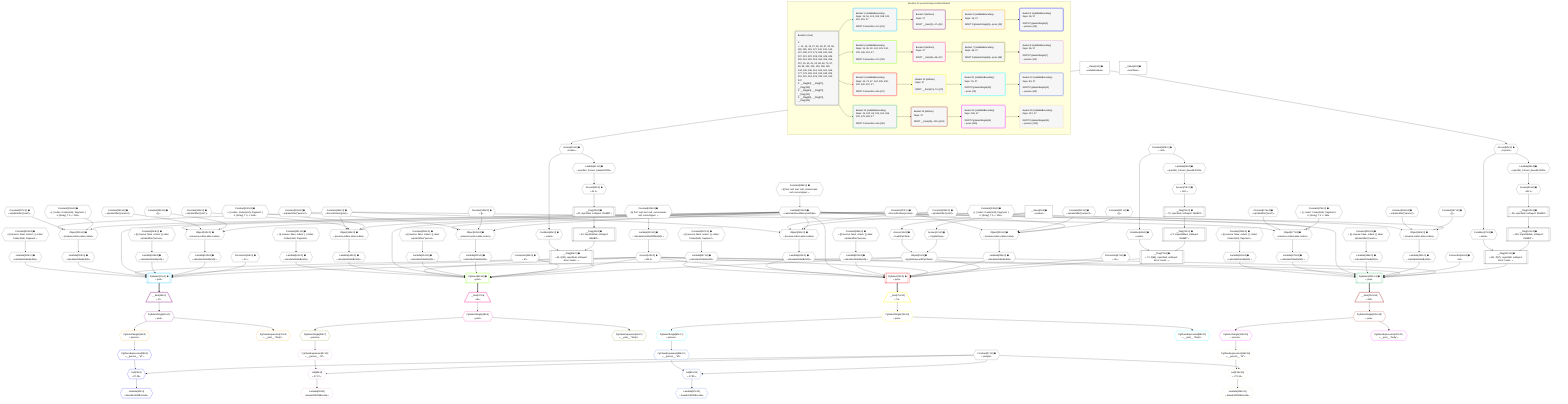 %%{init: {'themeVariables': { 'fontSize': '12px'}}}%%
graph TD
    classDef path fill:#eee,stroke:#000,color:#000
    classDef plan fill:#fff,stroke-width:1px,color:#000
    classDef itemplan fill:#fff,stroke-width:2px,color:#000
    classDef unbatchedplan fill:#dff,stroke-width:1px,color:#000
    classDef sideeffectplan fill:#fcc,stroke-width:2px,color:#000
    classDef bucket fill:#f6f6f6,color:#000,stroke-width:2px,text-align:left


    %% plan dependencies
    Object128{{"Object[128∈0] ➊<br />ᐸ{reverse,orders,alias,codec}ᐳ"}}:::plan
    Lambda120{{"Lambda[120∈0] ➊<br />ᐸcalculateShouldReverseOrderᐳ"}}:::plan
    Constant125{{"Constant[125∈0] ➊<br />ᐸ[]ᐳ"}}:::plan
    Constant126{{"Constant[126∈0] ➊<br />ᐸsql.identifier(”person”)ᐳ"}}:::plan
    Constant127{{"Constant[127∈0] ➊<br />ᐸRecordCodec(person)ᐳ"}}:::plan
    Lambda120 & Constant125 & Constant126 & Constant127 --> Object128
    Object145{{"Object[145∈0] ➊<br />ᐸ{reverse,orders,alias,codec}ᐳ"}}:::plan
    Constant142{{"Constant[142∈0] ➊<br />ᐸ[ { codec: Codec(int4), fragment: { n: [Array], f: 0, c: 266ᐳ"}}:::plan
    Constant143{{"Constant[143∈0] ➊<br />ᐸsql.identifier(”post”)ᐳ"}}:::plan
    Constant144{{"Constant[144∈0] ➊<br />ᐸRecordCodec(post)ᐳ"}}:::plan
    Lambda120 & Constant142 & Constant143 & Constant144 --> Object145
    Object160{{"Object[160∈0] ➊<br />ᐸ{reverse,orders,alias,codec}ᐳ"}}:::plan
    Constant157{{"Constant[157∈0] ➊<br />ᐸ[]ᐳ"}}:::plan
    Constant158{{"Constant[158∈0] ➊<br />ᐸsql.identifier(”person”)ᐳ"}}:::plan
    Lambda120 & Constant157 & Constant158 & Constant127 --> Object160
    Object177{{"Object[177∈0] ➊<br />ᐸ{reverse,orders,alias,codec}ᐳ"}}:::plan
    Constant174{{"Constant[174∈0] ➊<br />ᐸ[ { codec: Codec(int4), fragment: { n: [Array], f: 0, c: 266ᐳ"}}:::plan
    Constant175{{"Constant[175∈0] ➊<br />ᐸsql.identifier(”post”)ᐳ"}}:::plan
    Lambda120 & Constant174 & Constant175 & Constant144 --> Object177
    Object192{{"Object[192∈0] ➊<br />ᐸ{reverse,orders,alias,codec}ᐳ"}}:::plan
    Constant189{{"Constant[189∈0] ➊<br />ᐸ[]ᐳ"}}:::plan
    Constant190{{"Constant[190∈0] ➊<br />ᐸsql.identifier(”person”)ᐳ"}}:::plan
    Lambda120 & Constant189 & Constant190 & Constant127 --> Object192
    Object209{{"Object[209∈0] ➊<br />ᐸ{reverse,orders,alias,codec}ᐳ"}}:::plan
    Constant206{{"Constant[206∈0] ➊<br />ᐸ[ { codec: Codec(int4), fragment: { n: [Array], f: 0, c: 266ᐳ"}}:::plan
    Constant207{{"Constant[207∈0] ➊<br />ᐸsql.identifier(”post”)ᐳ"}}:::plan
    Lambda120 & Constant206 & Constant207 & Constant144 --> Object209
    Object224{{"Object[224∈0] ➊<br />ᐸ{reverse,orders,alias,codec}ᐳ"}}:::plan
    Constant221{{"Constant[221∈0] ➊<br />ᐸ[]ᐳ"}}:::plan
    Constant222{{"Constant[222∈0] ➊<br />ᐸsql.identifier(”person”)ᐳ"}}:::plan
    Lambda120 & Constant221 & Constant222 & Constant127 --> Object224
    Object241{{"Object[241∈0] ➊<br />ᐸ{reverse,orders,alias,codec}ᐳ"}}:::plan
    Constant238{{"Constant[238∈0] ➊<br />ᐸ[ { codec: Codec(int4), fragment: { n: [Array], f: 0, c: 266ᐳ"}}:::plan
    Constant239{{"Constant[239∈0] ➊<br />ᐸsql.identifier(”post”)ᐳ"}}:::plan
    Lambda120 & Constant238 & Constant239 & Constant144 --> Object241
    Object15{{"Object[15∈0] ➊<br />ᐸ{pgSettings,withPgClient}ᐳ"}}:::plan
    Access13{{"Access[13∈0] ➊<br />ᐸ2.pgSettingsᐳ"}}:::plan
    Access14{{"Access[14∈0] ➊<br />ᐸ2.withPgClientᐳ"}}:::plan
    Access13 & Access14 --> Object15
    __Flag45[["__Flag[45∈0] ➊<br />ᐸ44, if(40), rejectNull, onReject: Error: Invali…ᐳ"]]:::plan
    __Flag44[["__Flag[44∈0] ➊<br />ᐸ43, trapInhibited, onReject: INHIBITᐳ"]]:::plan
    Condition40{{"Condition[40∈0] ➊<br />ᐸexistsᐳ"}}:::plan
    __Flag44 & Condition40 --> __Flag45
    __Flag73[["__Flag[73∈0] ➊<br />ᐸ72, if(68), rejectNull, onReject: Error: Invali…ᐳ"]]:::plan
    __Flag72[["__Flag[72∈0] ➊<br />ᐸ71, trapInhibited, onReject: INHIBITᐳ"]]:::plan
    Condition68{{"Condition[68∈0] ➊<br />ᐸexistsᐳ"}}:::plan
    __Flag72 & Condition68 --> __Flag73
    __Flag102[["__Flag[102∈0] ➊<br />ᐸ101, if(97), rejectNull, onReject: Error: Invali…ᐳ"]]:::plan
    __Flag101[["__Flag[101∈0] ➊<br />ᐸ100, trapInhibited, onReject: INHIBITᐳ"]]:::plan
    Condition97{{"Condition[97∈0] ➊<br />ᐸexistsᐳ"}}:::plan
    __Flag101 & Condition97 --> __Flag102
    __Value2["__Value[2∈0] ➊<br />ᐸcontextᐳ"]:::plan
    __Value2 --> Access13
    __Value2 --> Access14
    Access35{{"Access[35∈0] ➊<br />ᐸ0.aliceᐳ"}}:::plan
    __Value0["__Value[0∈0] ➊<br />ᐸvariableValuesᐳ"]:::plan
    __Value0 --> Access35
    Access35 --> Condition40
    Lambda41{{"Lambda[41∈0] ➊<br />ᐸspecifier_Person_base64JSONᐳ"}}:::plan
    Access35 --> Lambda41
    Access42{{"Access[42∈0] ➊<br />ᐸ41.1ᐳ"}}:::plan
    Lambda41 --> Access42
    __Flag43[["__Flag[43∈0] ➊<br />ᐸ42, rejectNull, onReject: INHIBITᐳ"]]:::plan
    Access42 --> __Flag43
    __Flag43 --> __Flag44
    Constant118{{"Constant[118∈0] ➊<br />ᐸnullᐳ"}}:::plan
    Constant118 --> Condition68
    Lambda69{{"Lambda[69∈0] ➊<br />ᐸspecifier_Person_base64JSONᐳ"}}:::plan
    Constant118 --> Lambda69
    Access70{{"Access[70∈0] ➊<br />ᐸ69.1ᐳ"}}:::plan
    Lambda69 --> Access70
    __Flag71[["__Flag[71∈0] ➊<br />ᐸ70, rejectNull, onReject: INHIBITᐳ"]]:::plan
    Access70 --> __Flag71
    __Flag71 --> __Flag72
    Access92{{"Access[92∈0] ➊<br />ᐸ0.post3ᐳ"}}:::plan
    __Value0 --> Access92
    Access92 --> Condition97
    Lambda98{{"Lambda[98∈0] ➊<br />ᐸspecifier_Person_base64JSONᐳ"}}:::plan
    Access92 --> Lambda98
    Access99{{"Access[99∈0] ➊<br />ᐸ98.1ᐳ"}}:::plan
    Lambda98 --> Access99
    __Flag100[["__Flag[100∈0] ➊<br />ᐸ99, rejectNull, onReject: INHIBITᐳ"]]:::plan
    Access99 --> __Flag100
    __Flag100 --> __Flag101
    Constant248{{"Constant[248∈0] ➊<br />ᐸ§{ first: null, last: null, cursorLower: null, cursorUpper: ᐳ"}}:::plan
    Constant248 --> Lambda120
    Lambda123{{"Lambda[123∈0] ➊<br />ᐸcalculateLimitAndOffsetSQLᐳ"}}:::plan
    Constant249{{"Constant[249∈0] ➊<br />ᐸ§{ first: null, last: null, cursorLower: null, cursorUpper: ᐳ"}}:::plan
    Constant249 --> Lambda123
    Access124{{"Access[124∈0] ➊<br />ᐸ123.0ᐳ"}}:::plan
    Lambda123 --> Access124
    Lambda129{{"Lambda[129∈0] ➊<br />ᐸcalculateOrderBySQLᐳ"}}:::plan
    Object128 --> Lambda129
    Lambda134{{"Lambda[134∈0] ➊<br />ᐸcalculateOrderBySQLᐳ"}}:::plan
    Constant250{{"Constant[250∈0] ➊<br />ᐸ§{ reverse: false, orders: [], alias: sql.identifier(”personᐳ"}}:::plan
    Constant250 --> Lambda134
    Lambda146{{"Lambda[146∈0] ➊<br />ᐸcalculateOrderBySQLᐳ"}}:::plan
    Object145 --> Lambda146
    Lambda151{{"Lambda[151∈0] ➊<br />ᐸcalculateOrderBySQLᐳ"}}:::plan
    Constant251{{"Constant[251∈0] ➊<br />ᐸ§{ reverse: false, orders: [ { codec: Codec(int4), fragment:ᐳ"}}:::plan
    Constant251 --> Lambda151
    Lambda161{{"Lambda[161∈0] ➊<br />ᐸcalculateOrderBySQLᐳ"}}:::plan
    Object160 --> Lambda161
    Lambda166{{"Lambda[166∈0] ➊<br />ᐸcalculateOrderBySQLᐳ"}}:::plan
    Constant252{{"Constant[252∈0] ➊<br />ᐸ§{ reverse: false, orders: [], alias: sql.identifier(”personᐳ"}}:::plan
    Constant252 --> Lambda166
    Lambda178{{"Lambda[178∈0] ➊<br />ᐸcalculateOrderBySQLᐳ"}}:::plan
    Object177 --> Lambda178
    Lambda183{{"Lambda[183∈0] ➊<br />ᐸcalculateOrderBySQLᐳ"}}:::plan
    Constant253{{"Constant[253∈0] ➊<br />ᐸ§{ reverse: false, orders: [ { codec: Codec(int4), fragment:ᐳ"}}:::plan
    Constant253 --> Lambda183
    Lambda193{{"Lambda[193∈0] ➊<br />ᐸcalculateOrderBySQLᐳ"}}:::plan
    Object192 --> Lambda193
    Lambda198{{"Lambda[198∈0] ➊<br />ᐸcalculateOrderBySQLᐳ"}}:::plan
    Constant254{{"Constant[254∈0] ➊<br />ᐸ§{ reverse: false, orders: [], alias: sql.identifier(”personᐳ"}}:::plan
    Constant254 --> Lambda198
    Lambda210{{"Lambda[210∈0] ➊<br />ᐸcalculateOrderBySQLᐳ"}}:::plan
    Object209 --> Lambda210
    Lambda215{{"Lambda[215∈0] ➊<br />ᐸcalculateOrderBySQLᐳ"}}:::plan
    Constant255{{"Constant[255∈0] ➊<br />ᐸ§{ reverse: false, orders: [ { codec: Codec(int4), fragment:ᐳ"}}:::plan
    Constant255 --> Lambda215
    Lambda225{{"Lambda[225∈0] ➊<br />ᐸcalculateOrderBySQLᐳ"}}:::plan
    Object224 --> Lambda225
    Lambda230{{"Lambda[230∈0] ➊<br />ᐸcalculateOrderBySQLᐳ"}}:::plan
    Constant256{{"Constant[256∈0] ➊<br />ᐸ§{ reverse: false, orders: [], alias: sql.identifier(”personᐳ"}}:::plan
    Constant256 --> Lambda230
    Lambda242{{"Lambda[242∈0] ➊<br />ᐸcalculateOrderBySQLᐳ"}}:::plan
    Object241 --> Lambda242
    Lambda247{{"Lambda[247∈0] ➊<br />ᐸcalculateOrderBySQLᐳ"}}:::plan
    Constant257{{"Constant[257∈0] ➊<br />ᐸ§{ reverse: false, orders: [ { codec: Codec(int4), fragment:ᐳ"}}:::plan
    Constant257 --> Lambda247
    __Value4["__Value[4∈0] ➊<br />ᐸrootValueᐳ"]:::plan
    Connection16{{"Connection[16∈0] ➊<br />ᐸ12ᐳ"}}:::plan
    Constant27{{"Constant[27∈0] ➊<br />ᐸ'people'ᐳ"}}:::plan
    Connection39{{"Connection[39∈0] ➊<br />ᐸ37ᐳ"}}:::plan
    Connection67{{"Connection[67∈0] ➊<br />ᐸ65ᐳ"}}:::plan
    Connection96{{"Connection[96∈0] ➊<br />ᐸ94ᐳ"}}:::plan
    PgSelect17[["PgSelect[17∈1] ➊<br />ᐸpostᐳ"]]:::plan
    Object15 & Connection16 & Access124 & Lambda193 & Lambda198 & Lambda120 & Access124 & Lambda210 & Lambda215 --> PgSelect17
    __Item18[/"__Item[18∈2]<br />ᐸ17ᐳ"\]:::itemplan
    PgSelect17 ==> __Item18
    PgSelectSingle19{{"PgSelectSingle[19∈2]<br />ᐸpostᐳ"}}:::plan
    __Item18 --> PgSelectSingle19
    PgSelectSingle26{{"PgSelectSingle[26∈3]<br />ᐸpersonᐳ"}}:::plan
    PgSelectSingle19 --> PgSelectSingle26
    PgClassExpression31{{"PgClassExpression[31∈3]<br />ᐸ__post__.”body”ᐳ"}}:::plan
    PgSelectSingle19 --> PgClassExpression31
    List29{{"List[29∈4]<br />ᐸ27,28ᐳ"}}:::plan
    PgClassExpression28{{"PgClassExpression[28∈4]<br />ᐸ__person__.”id”ᐳ"}}:::plan
    Constant27 & PgClassExpression28 --> List29
    PgSelectSingle26 --> PgClassExpression28
    Lambda30{{"Lambda[30∈4]<br />ᐸbase64JSONEncodeᐳ"}}:::plan
    List29 --> Lambda30
    PgSelect46[["PgSelect[46∈5] ➊<br />ᐸpostᐳ"]]:::plan
    Object15 & __Flag45 & Connection39 & Access124 & Lambda129 & Lambda134 & Lambda120 & Access124 & Lambda146 & Lambda151 --> PgSelect46
    __Item47[/"__Item[47∈6]<br />ᐸ46ᐳ"\]:::itemplan
    PgSelect46 ==> __Item47
    PgSelectSingle48{{"PgSelectSingle[48∈6]<br />ᐸpostᐳ"}}:::plan
    __Item47 --> PgSelectSingle48
    PgSelectSingle55{{"PgSelectSingle[55∈7]<br />ᐸpersonᐳ"}}:::plan
    PgSelectSingle48 --> PgSelectSingle55
    PgClassExpression60{{"PgClassExpression[60∈7]<br />ᐸ__post__.”body”ᐳ"}}:::plan
    PgSelectSingle48 --> PgClassExpression60
    List58{{"List[58∈8]<br />ᐸ27,57ᐳ"}}:::plan
    PgClassExpression57{{"PgClassExpression[57∈8]<br />ᐸ__person__.”id”ᐳ"}}:::plan
    Constant27 & PgClassExpression57 --> List58
    PgSelectSingle55 --> PgClassExpression57
    Lambda59{{"Lambda[59∈8]<br />ᐸbase64JSONEncodeᐳ"}}:::plan
    List58 --> Lambda59
    PgSelect74[["PgSelect[74∈9] ➊<br />ᐸpostᐳ"]]:::plan
    Object15 & __Flag73 & Connection67 & Access124 & Lambda225 & Lambda230 & Lambda120 & Access124 & Lambda242 & Lambda247 --> PgSelect74
    __Item75[/"__Item[75∈10]<br />ᐸ74ᐳ"\]:::itemplan
    PgSelect74 ==> __Item75
    PgSelectSingle76{{"PgSelectSingle[76∈10]<br />ᐸpostᐳ"}}:::plan
    __Item75 --> PgSelectSingle76
    PgSelectSingle83{{"PgSelectSingle[83∈11]<br />ᐸpersonᐳ"}}:::plan
    PgSelectSingle76 --> PgSelectSingle83
    PgClassExpression88{{"PgClassExpression[88∈11]<br />ᐸ__post__.”body”ᐳ"}}:::plan
    PgSelectSingle76 --> PgClassExpression88
    List86{{"List[86∈12]<br />ᐸ27,85ᐳ"}}:::plan
    PgClassExpression85{{"PgClassExpression[85∈12]<br />ᐸ__person__.”id”ᐳ"}}:::plan
    Constant27 & PgClassExpression85 --> List86
    PgSelectSingle83 --> PgClassExpression85
    Lambda87{{"Lambda[87∈12]<br />ᐸbase64JSONEncodeᐳ"}}:::plan
    List86 --> Lambda87
    PgSelect103[["PgSelect[103∈13] ➊<br />ᐸpostᐳ"]]:::plan
    Object15 & __Flag102 & Connection96 & Access124 & Lambda161 & Lambda166 & Lambda120 & Access124 & Lambda178 & Lambda183 --> PgSelect103
    __Item104[/"__Item[104∈14]<br />ᐸ103ᐳ"\]:::itemplan
    PgSelect103 ==> __Item104
    PgSelectSingle105{{"PgSelectSingle[105∈14]<br />ᐸpostᐳ"}}:::plan
    __Item104 --> PgSelectSingle105
    PgSelectSingle112{{"PgSelectSingle[112∈15]<br />ᐸpersonᐳ"}}:::plan
    PgSelectSingle105 --> PgSelectSingle112
    PgClassExpression117{{"PgClassExpression[117∈15]<br />ᐸ__post__.”body”ᐳ"}}:::plan
    PgSelectSingle105 --> PgClassExpression117
    List115{{"List[115∈16]<br />ᐸ27,114ᐳ"}}:::plan
    PgClassExpression114{{"PgClassExpression[114∈16]<br />ᐸ__person__.”id”ᐳ"}}:::plan
    Constant27 & PgClassExpression114 --> List115
    PgSelectSingle112 --> PgClassExpression114
    Lambda116{{"Lambda[116∈16]<br />ᐸbase64JSONEncodeᐳ"}}:::plan
    List115 --> Lambda116

    %% define steps

    subgraph "Buckets for queries/relay/conditionNodeId"
    Bucket0("Bucket 0 (root)<br /><br />1: <br />ᐳ: 13, 14, 16, 27, 35, 39, 67, 92, 96, 118, 125, 126, 127, 142, 143, 144, 157, 158, 174, 175, 189, 190, 206, 207, 221, 222, 238, 239, 248, 249, 250, 251, 252, 253, 254, 255, 256, 257, 15, 40, 41, 42, 68, 69, 70, 97, 98, 99, 120, 123, 124, 128, 129, 134, 145, 146, 151, 160, 161, 166, 177, 178, 183, 192, 193, 198, 209, 210, 215, 224, 225, 230, 241, 242, 247<br />2: __Flag[43], __Flag[71], __Flag[100]<br />3: __Flag[44], __Flag[72], __Flag[101]<br />4: __Flag[45], __Flag[73], __Flag[102]"):::bucket
    classDef bucket0 stroke:#696969
    class Bucket0,__Value0,__Value2,__Value4,Access13,Access14,Object15,Connection16,Constant27,Access35,Connection39,Condition40,Lambda41,Access42,__Flag43,__Flag44,__Flag45,Connection67,Condition68,Lambda69,Access70,__Flag71,__Flag72,__Flag73,Access92,Connection96,Condition97,Lambda98,Access99,__Flag100,__Flag101,__Flag102,Constant118,Lambda120,Lambda123,Access124,Constant125,Constant126,Constant127,Object128,Lambda129,Lambda134,Constant142,Constant143,Constant144,Object145,Lambda146,Lambda151,Constant157,Constant158,Object160,Lambda161,Lambda166,Constant174,Constant175,Object177,Lambda178,Lambda183,Constant189,Constant190,Object192,Lambda193,Lambda198,Constant206,Constant207,Object209,Lambda210,Lambda215,Constant221,Constant222,Object224,Lambda225,Lambda230,Constant238,Constant239,Object241,Lambda242,Lambda247,Constant248,Constant249,Constant250,Constant251,Constant252,Constant253,Constant254,Constant255,Constant256,Constant257 bucket0
    Bucket1("Bucket 1 (nullableBoundary)<br />Deps: 15, 16, 124, 193, 198, 120, 210, 215, 27<br /><br />ROOT Connectionᐸ12ᐳ[16]"):::bucket
    classDef bucket1 stroke:#00bfff
    class Bucket1,PgSelect17 bucket1
    Bucket2("Bucket 2 (listItem)<br />Deps: 27<br /><br />ROOT __Item{2}ᐸ17ᐳ[18]"):::bucket
    classDef bucket2 stroke:#7f007f
    class Bucket2,__Item18,PgSelectSingle19 bucket2
    Bucket3("Bucket 3 (nullableBoundary)<br />Deps: 19, 27<br /><br />ROOT PgSelectSingle{2}ᐸpostᐳ[19]"):::bucket
    classDef bucket3 stroke:#ffa500
    class Bucket3,PgSelectSingle26,PgClassExpression31 bucket3
    Bucket4("Bucket 4 (nullableBoundary)<br />Deps: 26, 27<br /><br />ROOT PgSelectSingle{3}ᐸpersonᐳ[26]"):::bucket
    classDef bucket4 stroke:#0000ff
    class Bucket4,PgClassExpression28,List29,Lambda30 bucket4
    Bucket5("Bucket 5 (nullableBoundary)<br />Deps: 15, 45, 39, 124, 129, 134, 120, 146, 151, 27<br /><br />ROOT Connectionᐸ37ᐳ[39]"):::bucket
    classDef bucket5 stroke:#7fff00
    class Bucket5,PgSelect46 bucket5
    Bucket6("Bucket 6 (listItem)<br />Deps: 27<br /><br />ROOT __Item{6}ᐸ46ᐳ[47]"):::bucket
    classDef bucket6 stroke:#ff1493
    class Bucket6,__Item47,PgSelectSingle48 bucket6
    Bucket7("Bucket 7 (nullableBoundary)<br />Deps: 48, 27<br /><br />ROOT PgSelectSingle{6}ᐸpostᐳ[48]"):::bucket
    classDef bucket7 stroke:#808000
    class Bucket7,PgSelectSingle55,PgClassExpression60 bucket7
    Bucket8("Bucket 8 (nullableBoundary)<br />Deps: 55, 27<br /><br />ROOT PgSelectSingle{7}ᐸpersonᐳ[55]"):::bucket
    classDef bucket8 stroke:#dda0dd
    class Bucket8,PgClassExpression57,List58,Lambda59 bucket8
    Bucket9("Bucket 9 (nullableBoundary)<br />Deps: 15, 73, 67, 124, 225, 230, 120, 242, 247, 27<br /><br />ROOT Connectionᐸ65ᐳ[67]"):::bucket
    classDef bucket9 stroke:#ff0000
    class Bucket9,PgSelect74 bucket9
    Bucket10("Bucket 10 (listItem)<br />Deps: 27<br /><br />ROOT __Item{10}ᐸ74ᐳ[75]"):::bucket
    classDef bucket10 stroke:#ffff00
    class Bucket10,__Item75,PgSelectSingle76 bucket10
    Bucket11("Bucket 11 (nullableBoundary)<br />Deps: 76, 27<br /><br />ROOT PgSelectSingle{10}ᐸpostᐳ[76]"):::bucket
    classDef bucket11 stroke:#00ffff
    class Bucket11,PgSelectSingle83,PgClassExpression88 bucket11
    Bucket12("Bucket 12 (nullableBoundary)<br />Deps: 83, 27<br /><br />ROOT PgSelectSingle{11}ᐸpersonᐳ[83]"):::bucket
    classDef bucket12 stroke:#4169e1
    class Bucket12,PgClassExpression85,List86,Lambda87 bucket12
    Bucket13("Bucket 13 (nullableBoundary)<br />Deps: 15, 102, 96, 124, 161, 166, 120, 178, 183, 27<br /><br />ROOT Connectionᐸ94ᐳ[96]"):::bucket
    classDef bucket13 stroke:#3cb371
    class Bucket13,PgSelect103 bucket13
    Bucket14("Bucket 14 (listItem)<br />Deps: 27<br /><br />ROOT __Item{14}ᐸ103ᐳ[104]"):::bucket
    classDef bucket14 stroke:#a52a2a
    class Bucket14,__Item104,PgSelectSingle105 bucket14
    Bucket15("Bucket 15 (nullableBoundary)<br />Deps: 105, 27<br /><br />ROOT PgSelectSingle{14}ᐸpostᐳ[105]"):::bucket
    classDef bucket15 stroke:#ff00ff
    class Bucket15,PgSelectSingle112,PgClassExpression117 bucket15
    Bucket16("Bucket 16 (nullableBoundary)<br />Deps: 112, 27<br /><br />ROOT PgSelectSingle{15}ᐸpersonᐳ[112]"):::bucket
    classDef bucket16 stroke:#f5deb3
    class Bucket16,PgClassExpression114,List115,Lambda116 bucket16
    Bucket0 --> Bucket1 & Bucket5 & Bucket9 & Bucket13
    Bucket1 --> Bucket2
    Bucket2 --> Bucket3
    Bucket3 --> Bucket4
    Bucket5 --> Bucket6
    Bucket6 --> Bucket7
    Bucket7 --> Bucket8
    Bucket9 --> Bucket10
    Bucket10 --> Bucket11
    Bucket11 --> Bucket12
    Bucket13 --> Bucket14
    Bucket14 --> Bucket15
    Bucket15 --> Bucket16
    end